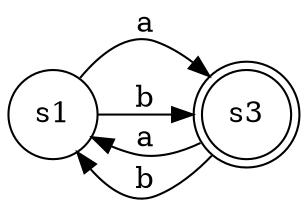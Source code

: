 digraph finite_state_machine {
	rankdir=LR size="8,5"
	node [shape=circle]
	s1
	node [shape=doublecircle]
	s3
	node [shape=circle]
	s1 -> s3 [label=a]
	s1 -> s3 [label=b]
	s3 -> s1 [label=a]
	s3 -> s1 [label=b]
}
